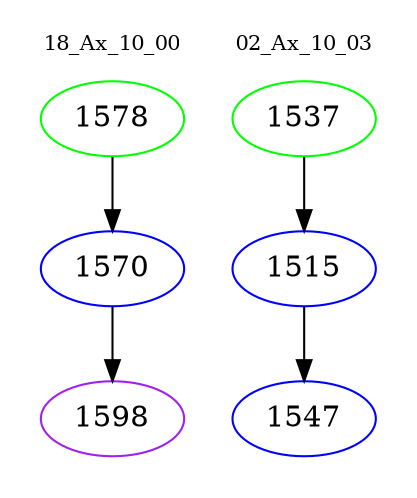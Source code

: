 digraph{
subgraph cluster_0 {
color = white
label = "18_Ax_10_00";
fontsize=10;
T0_1578 [label="1578", color="green"]
T0_1578 -> T0_1570 [color="black"]
T0_1570 [label="1570", color="blue"]
T0_1570 -> T0_1598 [color="black"]
T0_1598 [label="1598", color="purple"]
}
subgraph cluster_1 {
color = white
label = "02_Ax_10_03";
fontsize=10;
T1_1537 [label="1537", color="green"]
T1_1537 -> T1_1515 [color="black"]
T1_1515 [label="1515", color="blue"]
T1_1515 -> T1_1547 [color="black"]
T1_1547 [label="1547", color="blue"]
}
}

